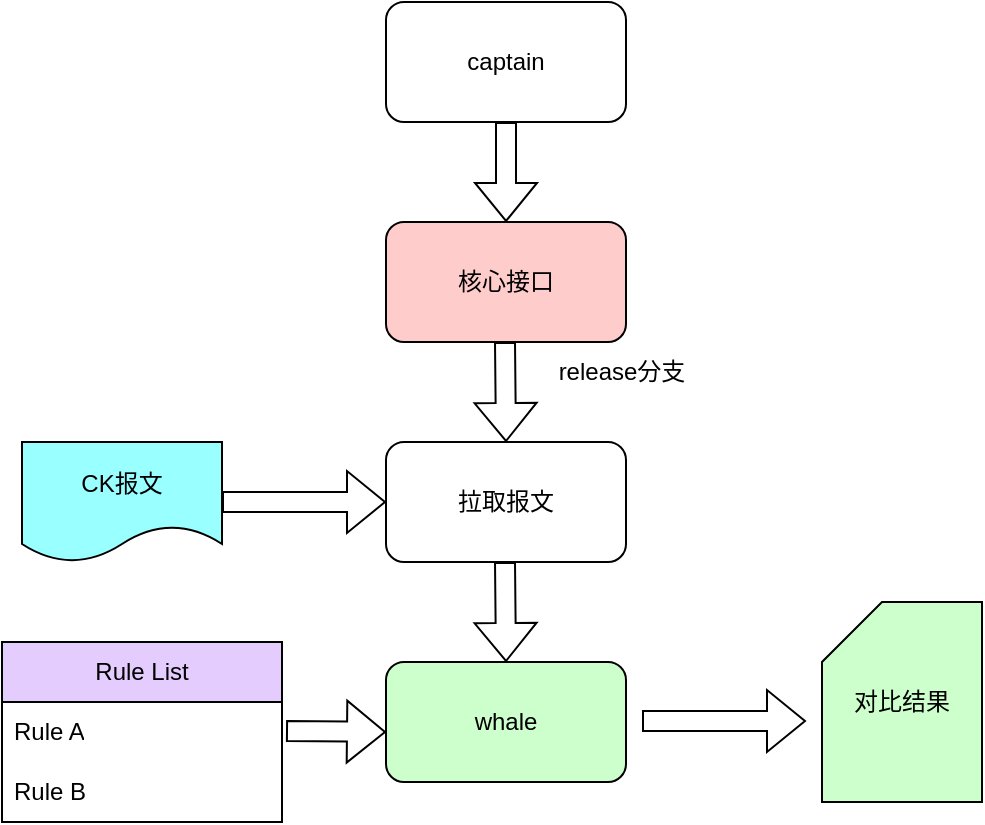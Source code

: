 <mxfile version="28.0.7">
  <diagram name="第 1 页" id="Ez7t9mQcFc9YtkzzPeJu">
    <mxGraphModel dx="1665" dy="763" grid="1" gridSize="10" guides="1" tooltips="1" connect="1" arrows="1" fold="1" page="1" pageScale="1" pageWidth="827" pageHeight="1169" math="0" shadow="0">
      <root>
        <mxCell id="0" />
        <mxCell id="1" parent="0" />
        <mxCell id="HJQ0lelnH5oYjS2mhthr-1" value="核心接口" style="rounded=1;whiteSpace=wrap;html=1;fillColor=#FFCCCC;" vertex="1" parent="1">
          <mxGeometry x="222" y="130" width="120" height="60" as="geometry" />
        </mxCell>
        <mxCell id="HJQ0lelnH5oYjS2mhthr-2" value="拉取报文" style="rounded=1;whiteSpace=wrap;html=1;" vertex="1" parent="1">
          <mxGeometry x="222" y="240" width="120" height="60" as="geometry" />
        </mxCell>
        <mxCell id="HJQ0lelnH5oYjS2mhthr-4" value="CK报文" style="shape=document;whiteSpace=wrap;html=1;boundedLbl=1;fillColor=#99FFFF;" vertex="1" parent="1">
          <mxGeometry x="40" y="240" width="100" height="60" as="geometry" />
        </mxCell>
        <mxCell id="HJQ0lelnH5oYjS2mhthr-5" value="whale" style="rounded=1;whiteSpace=wrap;html=1;fillColor=#CCFFCC;" vertex="1" parent="1">
          <mxGeometry x="222" y="350" width="120" height="60" as="geometry" />
        </mxCell>
        <mxCell id="HJQ0lelnH5oYjS2mhthr-6" value="captain" style="rounded=1;whiteSpace=wrap;html=1;" vertex="1" parent="1">
          <mxGeometry x="222" y="20" width="120" height="60" as="geometry" />
        </mxCell>
        <mxCell id="HJQ0lelnH5oYjS2mhthr-7" value="" style="shape=flexArrow;endArrow=classic;html=1;rounded=0;exitX=0.5;exitY=1;exitDx=0;exitDy=0;entryX=0.5;entryY=0;entryDx=0;entryDy=0;" edge="1" parent="1" source="HJQ0lelnH5oYjS2mhthr-6" target="HJQ0lelnH5oYjS2mhthr-1">
          <mxGeometry width="50" height="50" relative="1" as="geometry">
            <mxPoint x="392" y="110" as="sourcePoint" />
            <mxPoint x="442" y="60" as="targetPoint" />
          </mxGeometry>
        </mxCell>
        <mxCell id="HJQ0lelnH5oYjS2mhthr-8" value="release分支" style="text;html=1;align=center;verticalAlign=middle;whiteSpace=wrap;rounded=0;" vertex="1" parent="1">
          <mxGeometry x="300" y="190" width="80" height="30" as="geometry" />
        </mxCell>
        <mxCell id="HJQ0lelnH5oYjS2mhthr-9" value="" style="shape=flexArrow;endArrow=classic;html=1;rounded=0;exitX=1;exitY=0.5;exitDx=0;exitDy=0;entryX=0;entryY=0.5;entryDx=0;entryDy=0;" edge="1" parent="1" source="HJQ0lelnH5oYjS2mhthr-4" target="HJQ0lelnH5oYjS2mhthr-2">
          <mxGeometry width="50" height="50" relative="1" as="geometry">
            <mxPoint x="110" y="380" as="sourcePoint" />
            <mxPoint x="160" y="330" as="targetPoint" />
          </mxGeometry>
        </mxCell>
        <mxCell id="HJQ0lelnH5oYjS2mhthr-10" value="" style="shape=flexArrow;endArrow=classic;html=1;rounded=0;" edge="1" parent="1">
          <mxGeometry width="50" height="50" relative="1" as="geometry">
            <mxPoint x="281.5" y="190" as="sourcePoint" />
            <mxPoint x="282" y="240" as="targetPoint" />
          </mxGeometry>
        </mxCell>
        <mxCell id="HJQ0lelnH5oYjS2mhthr-11" value="" style="shape=flexArrow;endArrow=classic;html=1;rounded=0;" edge="1" parent="1">
          <mxGeometry width="50" height="50" relative="1" as="geometry">
            <mxPoint x="281.5" y="300" as="sourcePoint" />
            <mxPoint x="282" y="350" as="targetPoint" />
          </mxGeometry>
        </mxCell>
        <mxCell id="HJQ0lelnH5oYjS2mhthr-12" value="Rule List" style="swimlane;fontStyle=0;childLayout=stackLayout;horizontal=1;startSize=30;horizontalStack=0;resizeParent=1;resizeParentMax=0;resizeLast=0;collapsible=1;marginBottom=0;whiteSpace=wrap;html=1;fillColor=#E5CCFF;" vertex="1" parent="1">
          <mxGeometry x="30" y="340" width="140" height="90" as="geometry" />
        </mxCell>
        <mxCell id="HJQ0lelnH5oYjS2mhthr-13" value="Rule A" style="text;strokeColor=none;fillColor=none;align=left;verticalAlign=middle;spacingLeft=4;spacingRight=4;overflow=hidden;points=[[0,0.5],[1,0.5]];portConstraint=eastwest;rotatable=0;whiteSpace=wrap;html=1;" vertex="1" parent="HJQ0lelnH5oYjS2mhthr-12">
          <mxGeometry y="30" width="140" height="30" as="geometry" />
        </mxCell>
        <mxCell id="HJQ0lelnH5oYjS2mhthr-14" value="Rule B" style="text;strokeColor=none;fillColor=none;align=left;verticalAlign=middle;spacingLeft=4;spacingRight=4;overflow=hidden;points=[[0,0.5],[1,0.5]];portConstraint=eastwest;rotatable=0;whiteSpace=wrap;html=1;" vertex="1" parent="HJQ0lelnH5oYjS2mhthr-12">
          <mxGeometry y="60" width="140" height="30" as="geometry" />
        </mxCell>
        <mxCell id="HJQ0lelnH5oYjS2mhthr-16" value="" style="shape=flexArrow;endArrow=classic;html=1;rounded=0;" edge="1" parent="1">
          <mxGeometry width="50" height="50" relative="1" as="geometry">
            <mxPoint x="172" y="384.5" as="sourcePoint" />
            <mxPoint x="222" y="385" as="targetPoint" />
          </mxGeometry>
        </mxCell>
        <mxCell id="HJQ0lelnH5oYjS2mhthr-18" value="对比结果" style="shape=card;whiteSpace=wrap;html=1;fillColor=#CCFFCC;" vertex="1" parent="1">
          <mxGeometry x="440" y="320" width="80" height="100" as="geometry" />
        </mxCell>
        <mxCell id="HJQ0lelnH5oYjS2mhthr-19" value="" style="shape=flexArrow;endArrow=classic;html=1;rounded=0;exitX=1;exitY=0.5;exitDx=0;exitDy=0;entryX=0;entryY=0.5;entryDx=0;entryDy=0;" edge="1" parent="1">
          <mxGeometry width="50" height="50" relative="1" as="geometry">
            <mxPoint x="350" y="379.5" as="sourcePoint" />
            <mxPoint x="432" y="379.5" as="targetPoint" />
          </mxGeometry>
        </mxCell>
      </root>
    </mxGraphModel>
  </diagram>
</mxfile>
